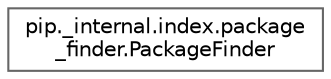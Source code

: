 digraph "Graphical Class Hierarchy"
{
 // LATEX_PDF_SIZE
  bgcolor="transparent";
  edge [fontname=Helvetica,fontsize=10,labelfontname=Helvetica,labelfontsize=10];
  node [fontname=Helvetica,fontsize=10,shape=box,height=0.2,width=0.4];
  rankdir="LR";
  Node0 [id="Node000000",label="pip._internal.index.package\l_finder.PackageFinder",height=0.2,width=0.4,color="grey40", fillcolor="white", style="filled",URL="$de/d3a/classpip_1_1__internal_1_1index_1_1package__finder_1_1PackageFinder.html",tooltip=" "];
}
